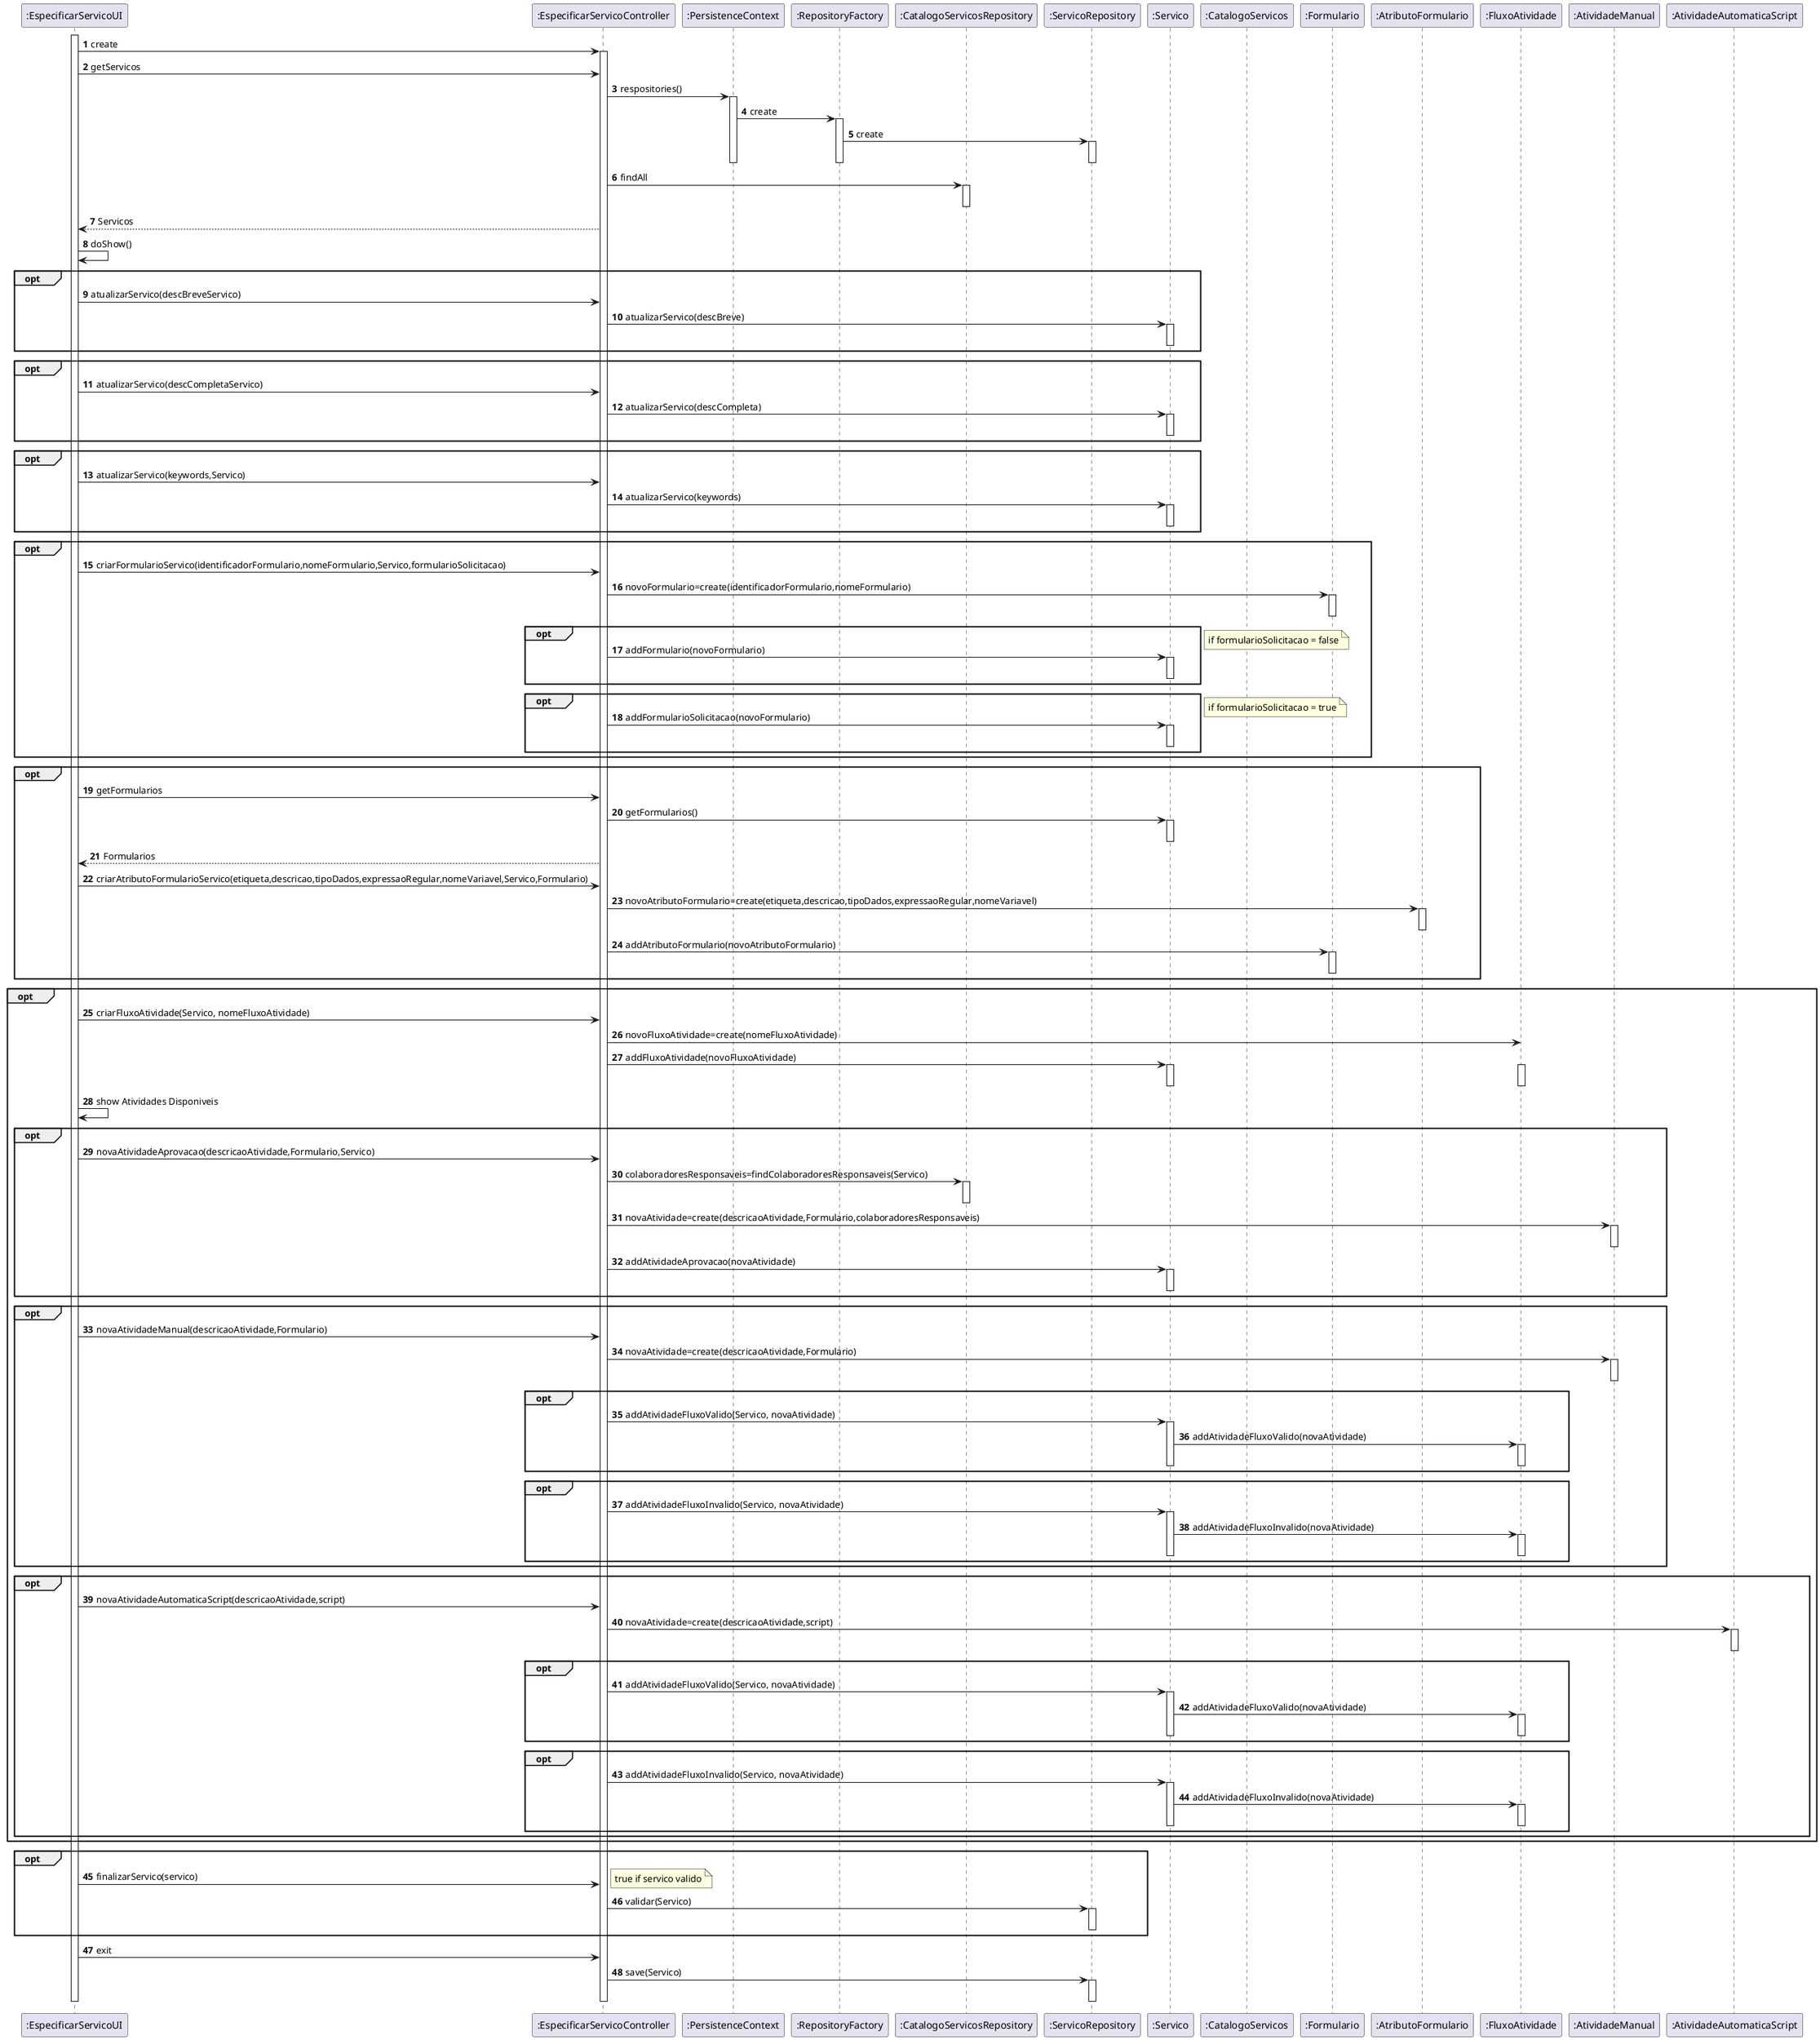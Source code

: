 @startuml
autonumber


participant ":EspecificarServicoUI" as UI
participant ":EspecificarServicoController" as CTRL
participant ":PersistenceContext" as PSC
participant ":RepositoryFactory" as REPFAC
participant ":CatalogoServicosRepository" as CSREP
participant ":ServicoRepository" as SREP
participant ":Servico" as SVC
participant ":CatalogoServicos" as CS
participant ":Formulario" as FL
participant ":AtributoFormulario" as AF
participant ":FluxoAtividade" as FA
participant ":AtividadeManual" as AM
participant ":AtividadeAutomaticaScript" as AAS

activate UI
UI -> CTRL : create
activate CTRL
UI -> CTRL : getServicos
CTRL -> PSC : respositories()
activate PSC
PSC -> REPFAC : create
activate REPFAC
REPFAC -> SREP : create
activate SREP
deactivate SREP
deactivate REPFAC
deactivate PSC
CTRL -> CSREP : findAll
activate CSREP
deactivate CSREP
CTRL --> UI : Servicos
UI -> UI : doShow()
opt
UI -> CTRL : atualizarServico(descBreveServico)
CTRL -> SVC : atualizarServico(descBreve)
activate SVC
deactivate SVC
end opt
opt
UI -> CTRL : atualizarServico(descCompletaServico)
CTRL -> SVC : atualizarServico(descCompleta)
activate SVC
deactivate SVC
end opt
opt
UI -> CTRL : atualizarServico(keywords,Servico)
CTRL -> SVC : atualizarServico(keywords)
activate SVC
deactivate SVC
end opt
opt
UI -> CTRL : criarFormularioServico(identificadorFormulario,nomeFormulario,Servico,formularioSolicitacao)
CTRL -> FL : novoFormulario=create(identificadorFormulario,nomeFormulario)
activate FL
deactivate FL
opt
CTRL -> SVC : addFormulario(novoFormulario)
activate SVC
deactivate SVC
end opt
note right : if formularioSolicitacao = false
opt
CTRL -> SVC : addFormularioSolicitacao(novoFormulario)
activate SVC
deactivate SVC
end opt
note right : if formularioSolicitacao = true
end opt
opt
UI -> CTRL : getFormularios
CTRL -> SVC : getFormularios()
activate SVC
deactivate SVC
CTRL --> UI : Formularios
UI -> CTRL : criarAtributoFormularioServico(etiqueta,descricao,tipoDados,expressaoRegular,nomeVariavel,Servico,Formulario)
CTRL -> AF : novoAtributoFormulario=create(etiqueta,descricao,tipoDados,expressaoRegular,nomeVariavel)
activate AF
deactivate AF
CTRL -> FL : addAtributoFormulario(novoAtributoFormulario)
activate FL
deactivate FL
end opt
opt
UI -> CTRL : criarFluxoAtividade(Servico, nomeFluxoAtividade)
CTRL -> FA : novoFluxoAtividade=create(nomeFluxoAtividade)
CTRL -> SVC : addFluxoAtividade(novoFluxoAtividade)
activate SVC
deactivate SVC
activate FA
deactivate FA
UI -> UI : show Atividades Disponiveis
opt
UI -> CTRL : novaAtividadeAprovacao(descricaoAtividade,Formulario,Servico)
CTRL -> CSREP : colaboradoresResponsaveis=findColaboradoresResponsaveis(Servico)
activate CSREP
deactivate CSREP
CTRL -> AM : novaAtividade=create(descricaoAtividade,Formulario,colaboradoresResponsaveis)
activate AM
deactivate AM
CTRL -> SVC : addAtividadeAprovacao(novaAtividade)
activate SVC
deactivate SVC
end opt
opt
UI -> CTRL : novaAtividadeManual(descricaoAtividade,Formulario)
CTRL -> AM : novaAtividade=create(descricaoAtividade,Formulario)
activate AM
deactivate AM
opt
CTRL -> SVC : addAtividadeFluxoValido(Servico, novaAtividade)
activate SVC
SVC -> FA : addAtividadeFluxoValido(novaAtividade)
activate FA
deactivate FA
deactivate SVC
end opt
opt
CTRL -> SVC : addAtividadeFluxoInvalido(Servico, novaAtividade)
activate SVC
SVC -> FA : addAtividadeFluxoInvalido(novaAtividade)
activate FA
deactivate FA
deactivate SVC
end opt
end opt
opt
UI -> CTRL : novaAtividadeAutomaticaScript(descricaoAtividade,script)
CTRL -> AAS : novaAtividade=create(descricaoAtividade,script)
activate AAS
deactivate AAS
opt
CTRL -> SVC : addAtividadeFluxoValido(Servico, novaAtividade)
activate SVC
SVC -> FA : addAtividadeFluxoValido(novaAtividade)
activate FA
deactivate FA
deactivate SVC
end opt
opt
CTRL -> SVC : addAtividadeFluxoInvalido(Servico, novaAtividade)
activate SVC
SVC -> FA : addAtividadeFluxoInvalido(novaAtividade)
activate FA
deactivate FA
deactivate SVC
end opt
end opt
end opt
opt
UI -> CTRL : finalizarServico(servico)
note right : true if servico valido
CTRL -> SREP : validar(Servico)
activate SREP
deactivate SREP
end opt
UI -> CTRL : exit
CTRL -> SREP : save(Servico)
activate SREP
deactivate SREP
deactivate CTRL
deactivate UI

@enduml